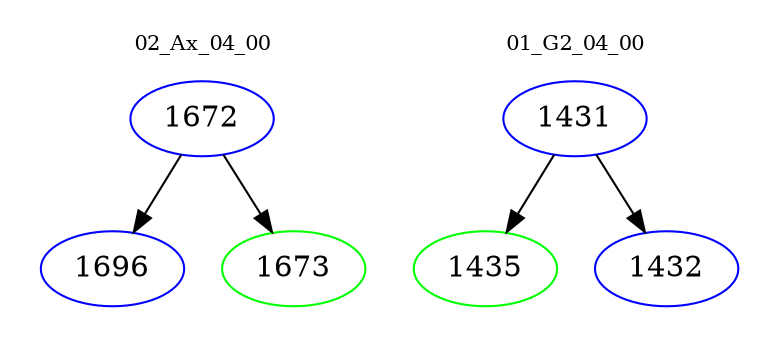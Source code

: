 digraph{
subgraph cluster_0 {
color = white
label = "02_Ax_04_00";
fontsize=10;
T0_1672 [label="1672", color="blue"]
T0_1672 -> T0_1696 [color="black"]
T0_1696 [label="1696", color="blue"]
T0_1672 -> T0_1673 [color="black"]
T0_1673 [label="1673", color="green"]
}
subgraph cluster_1 {
color = white
label = "01_G2_04_00";
fontsize=10;
T1_1431 [label="1431", color="blue"]
T1_1431 -> T1_1435 [color="black"]
T1_1435 [label="1435", color="green"]
T1_1431 -> T1_1432 [color="black"]
T1_1432 [label="1432", color="blue"]
}
}
